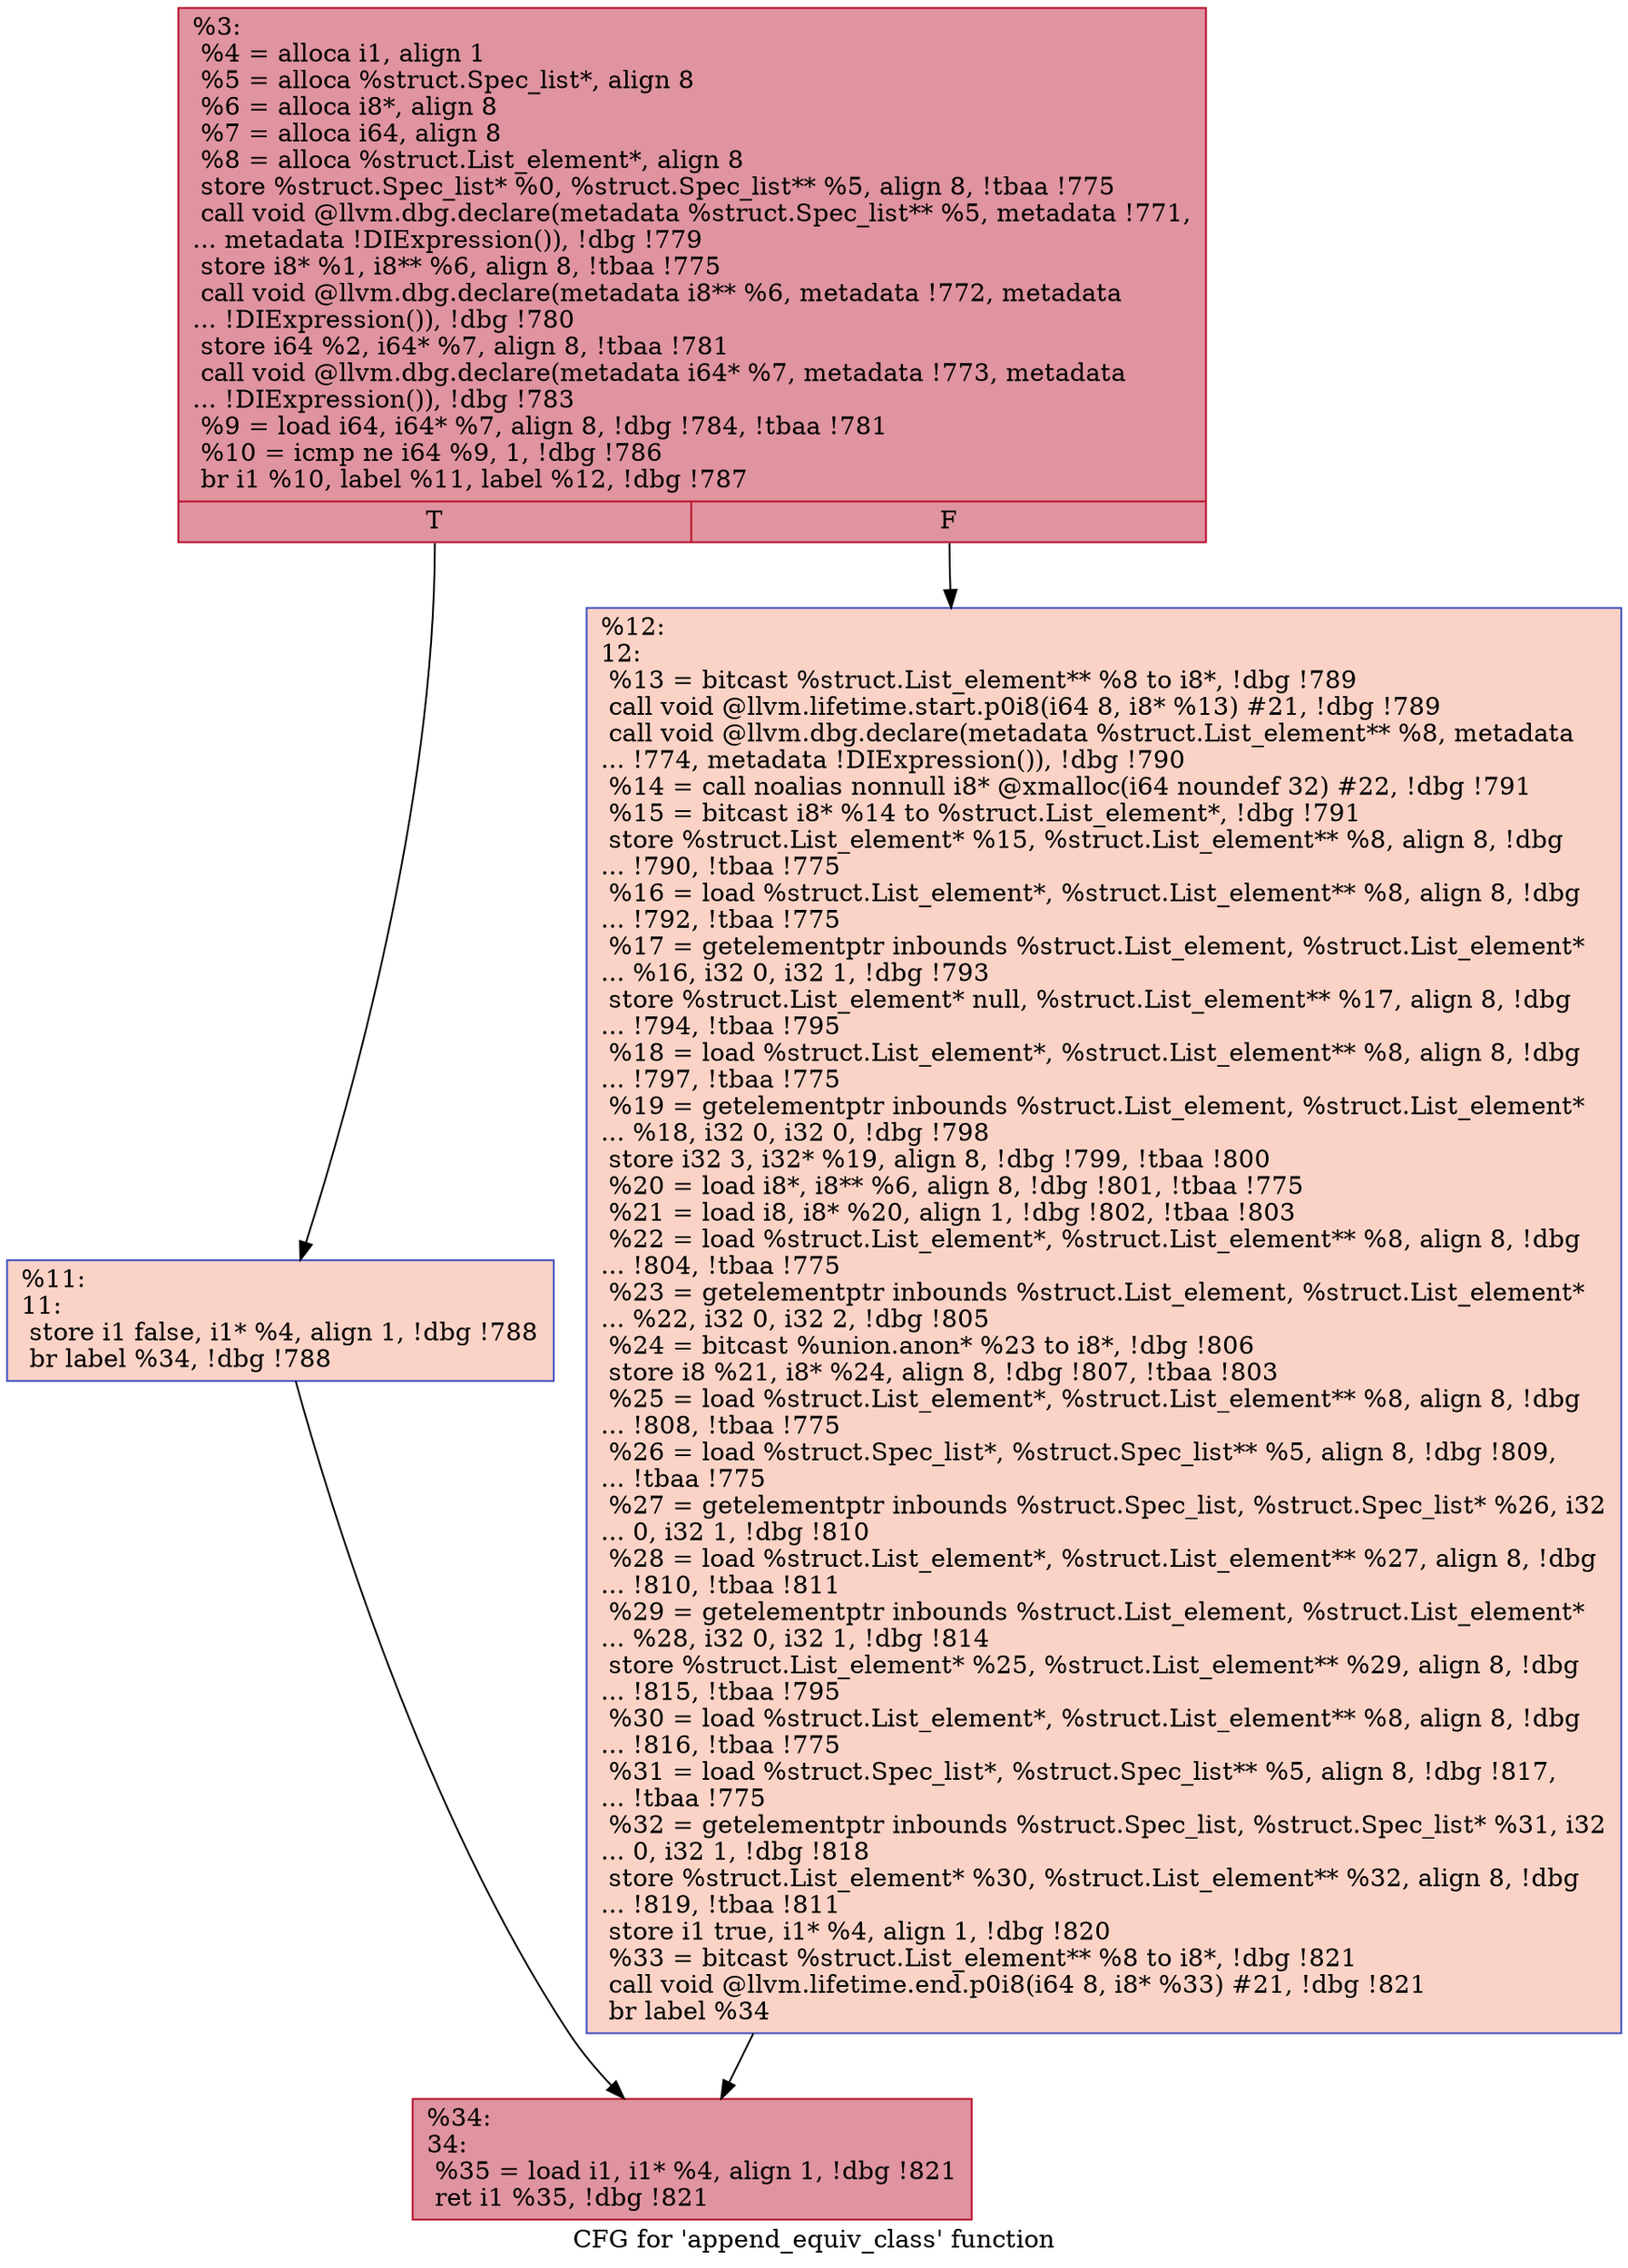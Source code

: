 digraph "CFG for 'append_equiv_class' function" {
	label="CFG for 'append_equiv_class' function";

	Node0x1197560 [shape=record,color="#b70d28ff", style=filled, fillcolor="#b70d2870",label="{%3:\l  %4 = alloca i1, align 1\l  %5 = alloca %struct.Spec_list*, align 8\l  %6 = alloca i8*, align 8\l  %7 = alloca i64, align 8\l  %8 = alloca %struct.List_element*, align 8\l  store %struct.Spec_list* %0, %struct.Spec_list** %5, align 8, !tbaa !775\l  call void @llvm.dbg.declare(metadata %struct.Spec_list** %5, metadata !771,\l... metadata !DIExpression()), !dbg !779\l  store i8* %1, i8** %6, align 8, !tbaa !775\l  call void @llvm.dbg.declare(metadata i8** %6, metadata !772, metadata\l... !DIExpression()), !dbg !780\l  store i64 %2, i64* %7, align 8, !tbaa !781\l  call void @llvm.dbg.declare(metadata i64* %7, metadata !773, metadata\l... !DIExpression()), !dbg !783\l  %9 = load i64, i64* %7, align 8, !dbg !784, !tbaa !781\l  %10 = icmp ne i64 %9, 1, !dbg !786\l  br i1 %10, label %11, label %12, !dbg !787\l|{<s0>T|<s1>F}}"];
	Node0x1197560:s0 -> Node0x11975e0;
	Node0x1197560:s1 -> Node0x1197630;
	Node0x11975e0 [shape=record,color="#3d50c3ff", style=filled, fillcolor="#f59c7d70",label="{%11:\l11:                                               \l  store i1 false, i1* %4, align 1, !dbg !788\l  br label %34, !dbg !788\l}"];
	Node0x11975e0 -> Node0x1197680;
	Node0x1197630 [shape=record,color="#3d50c3ff", style=filled, fillcolor="#f59c7d70",label="{%12:\l12:                                               \l  %13 = bitcast %struct.List_element** %8 to i8*, !dbg !789\l  call void @llvm.lifetime.start.p0i8(i64 8, i8* %13) #21, !dbg !789\l  call void @llvm.dbg.declare(metadata %struct.List_element** %8, metadata\l... !774, metadata !DIExpression()), !dbg !790\l  %14 = call noalias nonnull i8* @xmalloc(i64 noundef 32) #22, !dbg !791\l  %15 = bitcast i8* %14 to %struct.List_element*, !dbg !791\l  store %struct.List_element* %15, %struct.List_element** %8, align 8, !dbg\l... !790, !tbaa !775\l  %16 = load %struct.List_element*, %struct.List_element** %8, align 8, !dbg\l... !792, !tbaa !775\l  %17 = getelementptr inbounds %struct.List_element, %struct.List_element*\l... %16, i32 0, i32 1, !dbg !793\l  store %struct.List_element* null, %struct.List_element** %17, align 8, !dbg\l... !794, !tbaa !795\l  %18 = load %struct.List_element*, %struct.List_element** %8, align 8, !dbg\l... !797, !tbaa !775\l  %19 = getelementptr inbounds %struct.List_element, %struct.List_element*\l... %18, i32 0, i32 0, !dbg !798\l  store i32 3, i32* %19, align 8, !dbg !799, !tbaa !800\l  %20 = load i8*, i8** %6, align 8, !dbg !801, !tbaa !775\l  %21 = load i8, i8* %20, align 1, !dbg !802, !tbaa !803\l  %22 = load %struct.List_element*, %struct.List_element** %8, align 8, !dbg\l... !804, !tbaa !775\l  %23 = getelementptr inbounds %struct.List_element, %struct.List_element*\l... %22, i32 0, i32 2, !dbg !805\l  %24 = bitcast %union.anon* %23 to i8*, !dbg !806\l  store i8 %21, i8* %24, align 8, !dbg !807, !tbaa !803\l  %25 = load %struct.List_element*, %struct.List_element** %8, align 8, !dbg\l... !808, !tbaa !775\l  %26 = load %struct.Spec_list*, %struct.Spec_list** %5, align 8, !dbg !809,\l... !tbaa !775\l  %27 = getelementptr inbounds %struct.Spec_list, %struct.Spec_list* %26, i32\l... 0, i32 1, !dbg !810\l  %28 = load %struct.List_element*, %struct.List_element** %27, align 8, !dbg\l... !810, !tbaa !811\l  %29 = getelementptr inbounds %struct.List_element, %struct.List_element*\l... %28, i32 0, i32 1, !dbg !814\l  store %struct.List_element* %25, %struct.List_element** %29, align 8, !dbg\l... !815, !tbaa !795\l  %30 = load %struct.List_element*, %struct.List_element** %8, align 8, !dbg\l... !816, !tbaa !775\l  %31 = load %struct.Spec_list*, %struct.Spec_list** %5, align 8, !dbg !817,\l... !tbaa !775\l  %32 = getelementptr inbounds %struct.Spec_list, %struct.Spec_list* %31, i32\l... 0, i32 1, !dbg !818\l  store %struct.List_element* %30, %struct.List_element** %32, align 8, !dbg\l... !819, !tbaa !811\l  store i1 true, i1* %4, align 1, !dbg !820\l  %33 = bitcast %struct.List_element** %8 to i8*, !dbg !821\l  call void @llvm.lifetime.end.p0i8(i64 8, i8* %33) #21, !dbg !821\l  br label %34\l}"];
	Node0x1197630 -> Node0x1197680;
	Node0x1197680 [shape=record,color="#b70d28ff", style=filled, fillcolor="#b70d2870",label="{%34:\l34:                                               \l  %35 = load i1, i1* %4, align 1, !dbg !821\l  ret i1 %35, !dbg !821\l}"];
}
